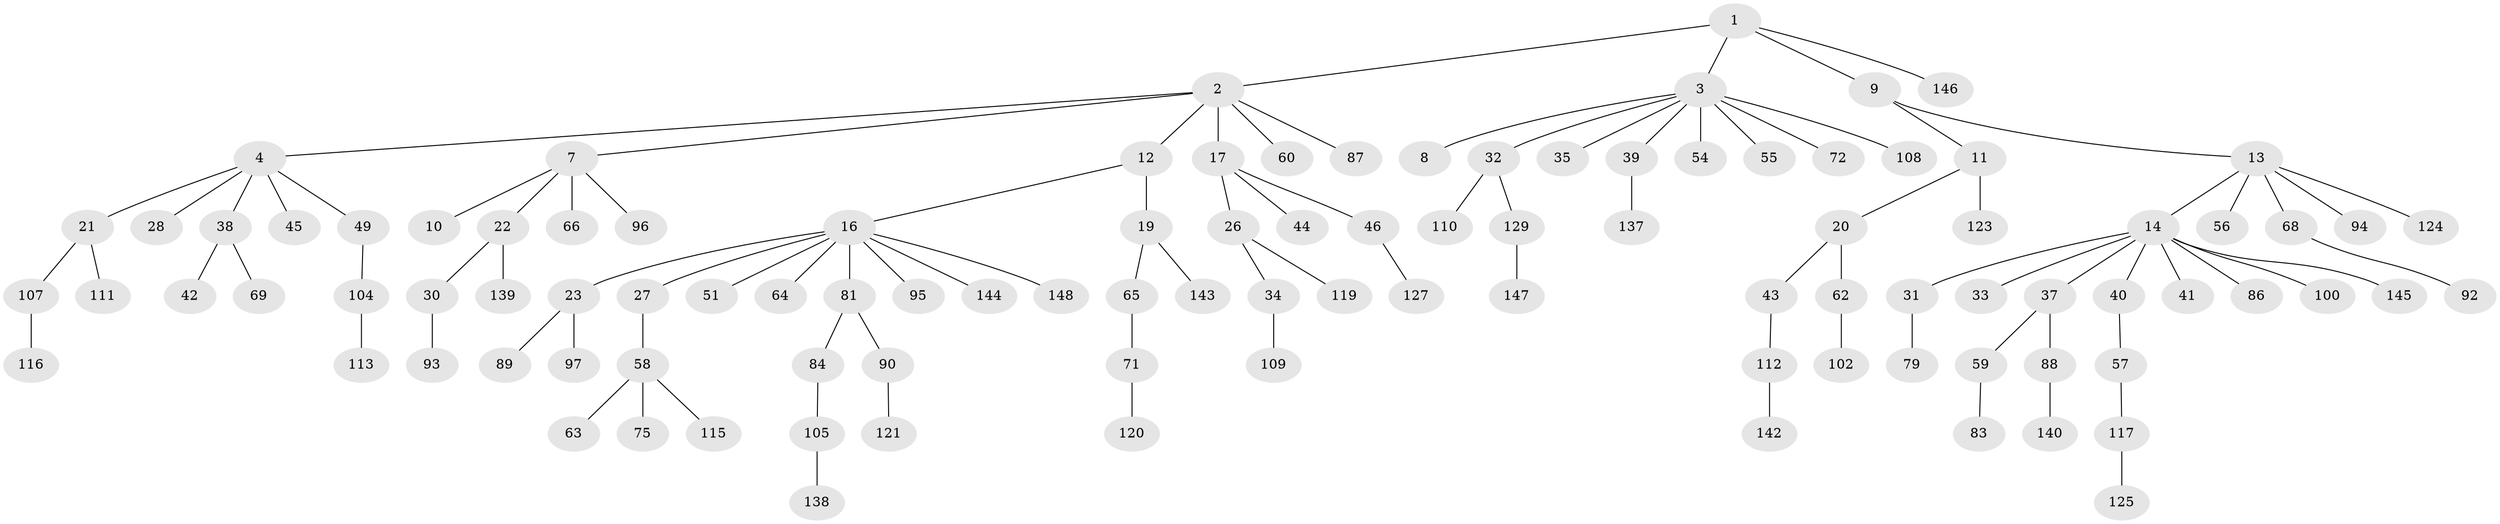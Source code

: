 // original degree distribution, {4: 0.04054054054054054, 7: 0.02027027027027027, 6: 0.02027027027027027, 5: 0.033783783783783786, 2: 0.2905405405405405, 1: 0.4864864864864865, 3: 0.10810810810810811}
// Generated by graph-tools (version 1.1) at 2025/11/02/27/25 16:11:25]
// undirected, 105 vertices, 104 edges
graph export_dot {
graph [start="1"]
  node [color=gray90,style=filled];
  1 [super="+99"];
  2 [super="+6"];
  3 [super="+5"];
  4 [super="+98"];
  7 [super="+133"];
  8;
  9 [super="+36"];
  10 [super="+18"];
  11 [super="+128"];
  12 [super="+24"];
  13 [super="+61"];
  14 [super="+15"];
  16 [super="+25"];
  17 [super="+85"];
  19 [super="+131"];
  20;
  21 [super="+76"];
  22;
  23 [super="+47"];
  26 [super="+29"];
  27 [super="+50"];
  28;
  30 [super="+53"];
  31 [super="+48"];
  32;
  33;
  34 [super="+106"];
  35;
  37 [super="+70"];
  38 [super="+82"];
  39 [super="+74"];
  40;
  41 [super="+134"];
  42;
  43 [super="+91"];
  44;
  45;
  46 [super="+52"];
  49 [super="+67"];
  51;
  54 [super="+73"];
  55;
  56 [super="+77"];
  57 [super="+78"];
  58 [super="+80"];
  59;
  60;
  62;
  63;
  64;
  65 [super="+135"];
  66;
  68;
  69;
  71;
  72;
  75 [super="+103"];
  79;
  81;
  83 [super="+118"];
  84;
  86 [super="+141"];
  87;
  88 [super="+114"];
  89 [super="+101"];
  90;
  92;
  93 [super="+132"];
  94;
  95;
  96;
  97;
  100;
  102;
  104;
  105 [super="+130"];
  107;
  108;
  109;
  110 [super="+122"];
  111;
  112;
  113;
  115;
  116 [super="+136"];
  117;
  119;
  120;
  121;
  123;
  124;
  125 [super="+126"];
  127;
  129;
  137;
  138;
  139;
  140;
  142;
  143;
  144;
  145;
  146;
  147;
  148;
  1 -- 2;
  1 -- 3;
  1 -- 9;
  1 -- 146;
  2 -- 4;
  2 -- 7;
  2 -- 12;
  2 -- 17;
  2 -- 60;
  2 -- 87;
  3 -- 35;
  3 -- 39;
  3 -- 54;
  3 -- 108;
  3 -- 32;
  3 -- 55;
  3 -- 8;
  3 -- 72;
  4 -- 21;
  4 -- 28;
  4 -- 38;
  4 -- 45;
  4 -- 49;
  7 -- 10;
  7 -- 22;
  7 -- 66;
  7 -- 96;
  9 -- 11;
  9 -- 13;
  11 -- 20;
  11 -- 123;
  12 -- 16;
  12 -- 19;
  13 -- 14;
  13 -- 56;
  13 -- 68;
  13 -- 124;
  13 -- 94;
  14 -- 33;
  14 -- 37;
  14 -- 41;
  14 -- 145;
  14 -- 100;
  14 -- 86;
  14 -- 40;
  14 -- 31;
  16 -- 23;
  16 -- 27;
  16 -- 81;
  16 -- 95;
  16 -- 144;
  16 -- 51;
  16 -- 64;
  16 -- 148;
  17 -- 26;
  17 -- 44;
  17 -- 46;
  19 -- 65;
  19 -- 143;
  20 -- 43;
  20 -- 62;
  21 -- 111;
  21 -- 107;
  22 -- 30;
  22 -- 139;
  23 -- 89;
  23 -- 97;
  26 -- 34;
  26 -- 119;
  27 -- 58;
  30 -- 93;
  31 -- 79;
  32 -- 110;
  32 -- 129;
  34 -- 109;
  37 -- 59;
  37 -- 88;
  38 -- 42;
  38 -- 69;
  39 -- 137;
  40 -- 57;
  43 -- 112;
  46 -- 127;
  49 -- 104;
  57 -- 117;
  58 -- 63;
  58 -- 75;
  58 -- 115;
  59 -- 83;
  62 -- 102;
  65 -- 71;
  68 -- 92;
  71 -- 120;
  81 -- 84;
  81 -- 90;
  84 -- 105;
  88 -- 140;
  90 -- 121;
  104 -- 113;
  105 -- 138;
  107 -- 116;
  112 -- 142;
  117 -- 125;
  129 -- 147;
}
